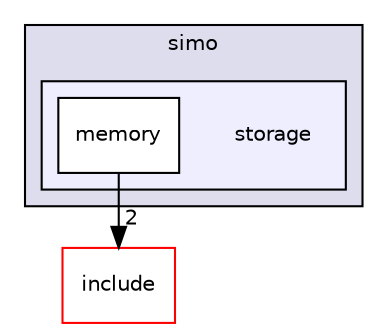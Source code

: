 digraph "core/src/simo/storage" {
  compound=true
  node [ fontsize="10", fontname="Helvetica"];
  edge [ labelfontsize="10", labelfontname="Helvetica"];
  subgraph clusterdir_c4acac0979fb7e09bcb67a660e699ac3 {
    graph [ bgcolor="#ddddee", pencolor="black", label="simo" fontname="Helvetica", fontsize="10", URL="dir_c4acac0979fb7e09bcb67a660e699ac3.html"]
  subgraph clusterdir_2c8bc93ff3a5e0101bc097bb9a4d49bf {
    graph [ bgcolor="#eeeeff", pencolor="black", label="" URL="dir_2c8bc93ff3a5e0101bc097bb9a4d49bf.html"];
    dir_2c8bc93ff3a5e0101bc097bb9a4d49bf [shape=plaintext label="storage"];
    dir_1ea18c0061d0bfbfa1d44696f7c43284 [shape=box label="memory" color="black" fillcolor="white" style="filled" URL="dir_1ea18c0061d0bfbfa1d44696f7c43284.html"];
  }
  }
  dir_24d671cfcbc5d5238a6bd565a49d198f [shape=box label="include" fillcolor="white" style="filled" color="red" URL="dir_24d671cfcbc5d5238a6bd565a49d198f.html"];
  dir_1ea18c0061d0bfbfa1d44696f7c43284->dir_24d671cfcbc5d5238a6bd565a49d198f [headlabel="2", labeldistance=1.5 headhref="dir_000014_000001.html"];
}
